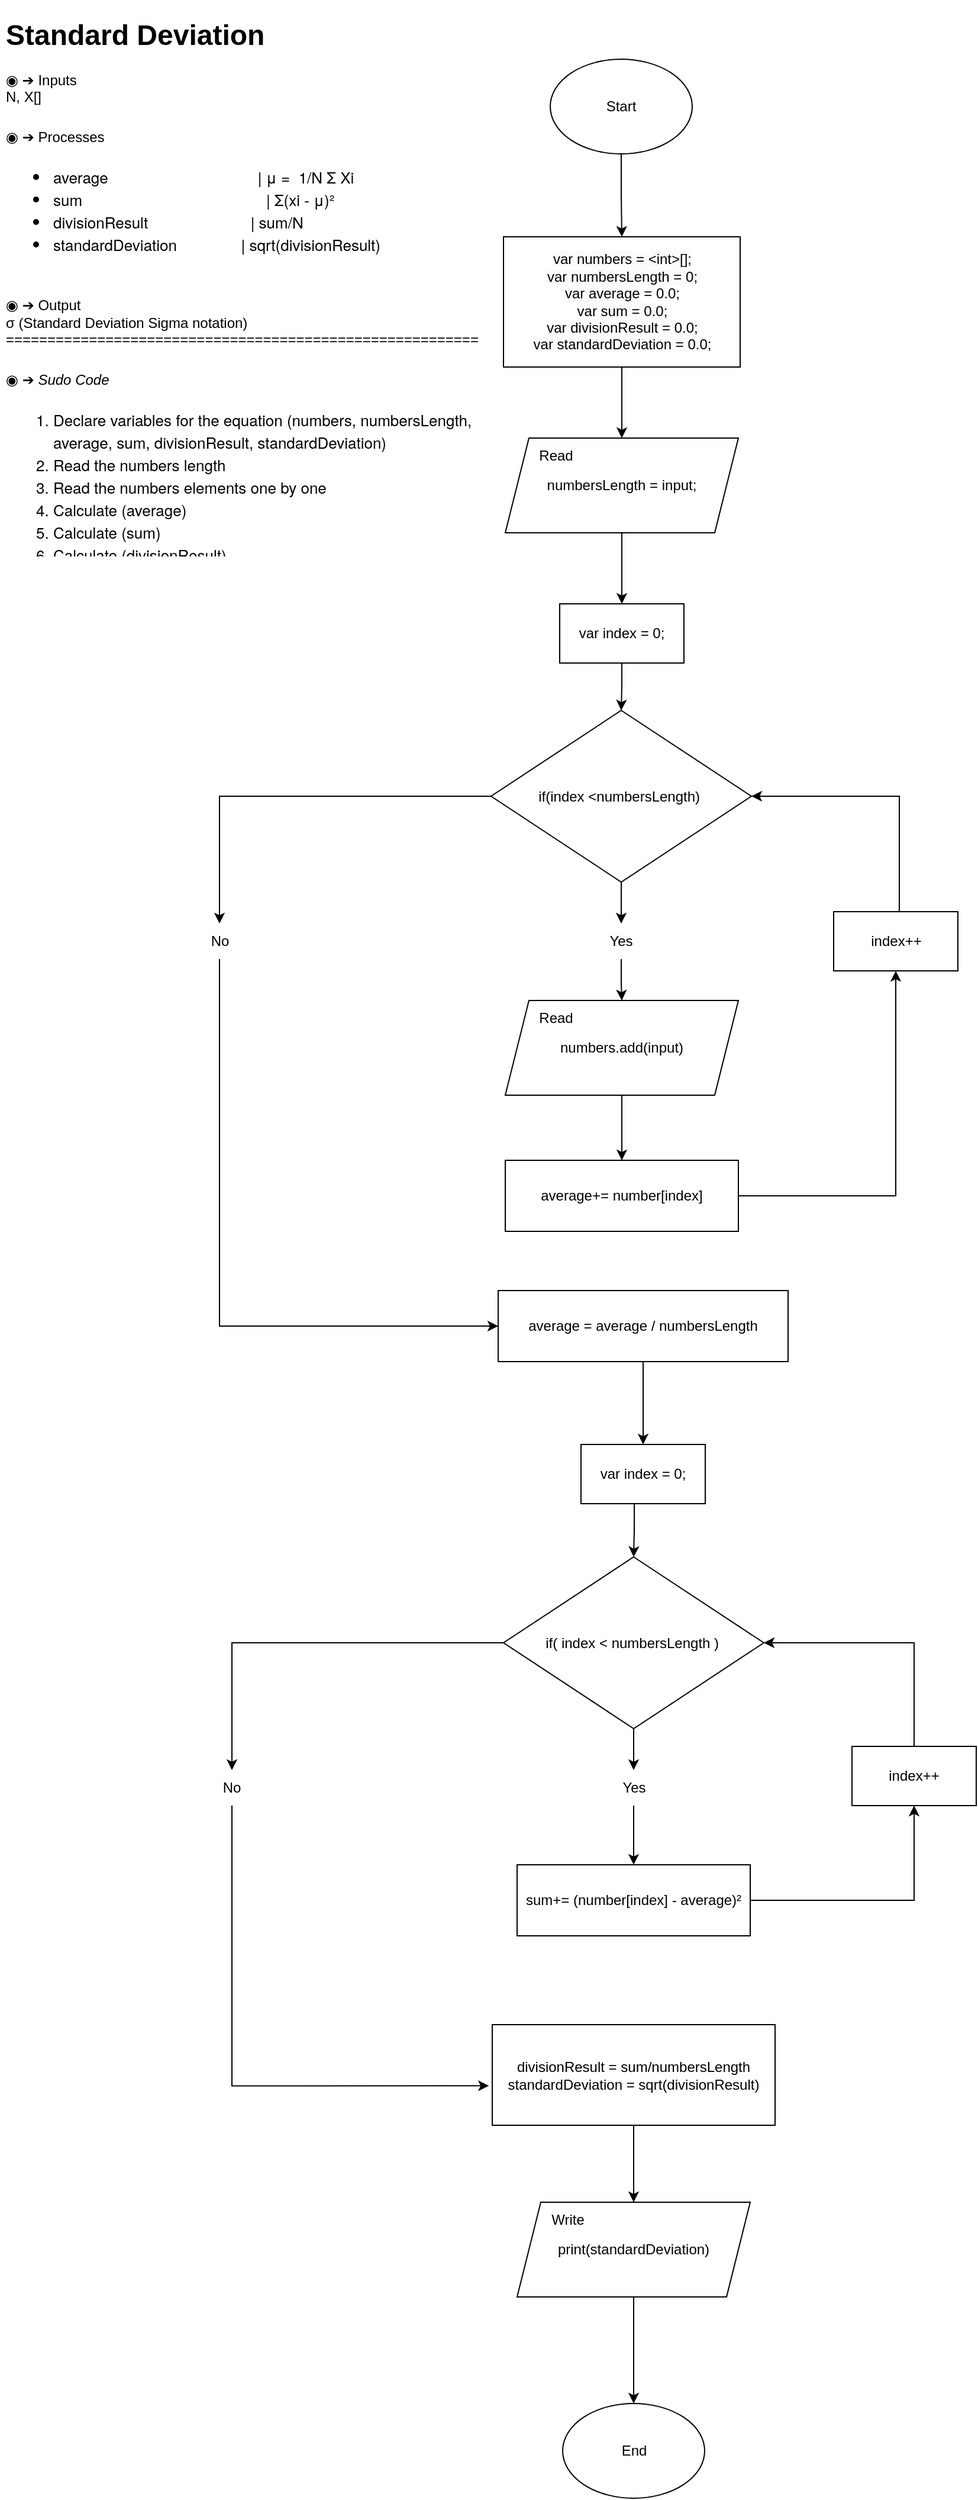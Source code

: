 <mxfile version="22.0.2" type="github">
  <diagram name="Page-1" id="HzESimphNa48oFsNRLRn">
    <mxGraphModel dx="2100" dy="1302" grid="1" gridSize="10" guides="1" tooltips="1" connect="1" arrows="1" fold="1" page="1" pageScale="1" pageWidth="850" pageHeight="1100" math="0" shadow="0">
      <root>
        <mxCell id="0" />
        <mxCell id="1" parent="0" />
        <mxCell id="MlUsrLtK6HDEdvxd8aA4-61" style="edgeStyle=orthogonalEdgeStyle;rounded=0;orthogonalLoop=1;jettySize=auto;html=1;" edge="1" parent="1" source="MlUsrLtK6HDEdvxd8aA4-1" target="MlUsrLtK6HDEdvxd8aA4-60">
          <mxGeometry relative="1" as="geometry" />
        </mxCell>
        <mxCell id="MlUsrLtK6HDEdvxd8aA4-1" value="Start" style="ellipse;whiteSpace=wrap;html=1;" vertex="1" parent="1">
          <mxGeometry x="465" y="50" width="120" height="80" as="geometry" />
        </mxCell>
        <mxCell id="MlUsrLtK6HDEdvxd8aA4-65" style="edgeStyle=orthogonalEdgeStyle;rounded=0;orthogonalLoop=1;jettySize=auto;html=1;" edge="1" parent="1" source="MlUsrLtK6HDEdvxd8aA4-5" target="MlUsrLtK6HDEdvxd8aA4-64">
          <mxGeometry relative="1" as="geometry" />
        </mxCell>
        <mxCell id="MlUsrLtK6HDEdvxd8aA4-5" value="numbersLength = input;" style="shape=parallelogram;perimeter=parallelogramPerimeter;whiteSpace=wrap;html=1;fixedSize=1;" vertex="1" parent="1">
          <mxGeometry x="427" y="370" width="197" height="80" as="geometry" />
        </mxCell>
        <mxCell id="MlUsrLtK6HDEdvxd8aA4-7" value="Read" style="text;html=1;strokeColor=none;fillColor=none;align=center;verticalAlign=middle;whiteSpace=wrap;rounded=0;" vertex="1" parent="1">
          <mxGeometry x="440" y="370" width="60" height="30" as="geometry" />
        </mxCell>
        <mxCell id="MlUsrLtK6HDEdvxd8aA4-13" style="edgeStyle=orthogonalEdgeStyle;rounded=0;orthogonalLoop=1;jettySize=auto;html=1;" edge="1" parent="1" source="MlUsrLtK6HDEdvxd8aA4-8" target="MlUsrLtK6HDEdvxd8aA4-12">
          <mxGeometry relative="1" as="geometry" />
        </mxCell>
        <mxCell id="MlUsrLtK6HDEdvxd8aA4-16" style="edgeStyle=orthogonalEdgeStyle;rounded=0;orthogonalLoop=1;jettySize=auto;html=1;entryX=0.5;entryY=0;entryDx=0;entryDy=0;" edge="1" parent="1" source="MlUsrLtK6HDEdvxd8aA4-8" target="MlUsrLtK6HDEdvxd8aA4-18">
          <mxGeometry relative="1" as="geometry">
            <mxPoint x="185.5" y="1020" as="targetPoint" />
          </mxGeometry>
        </mxCell>
        <mxCell id="MlUsrLtK6HDEdvxd8aA4-8" value="if(index &amp;lt;numbersLength)&amp;nbsp;" style="rhombus;whiteSpace=wrap;html=1;" vertex="1" parent="1">
          <mxGeometry x="415" y="600" width="220" height="145" as="geometry" />
        </mxCell>
        <mxCell id="MlUsrLtK6HDEdvxd8aA4-69" style="edgeStyle=orthogonalEdgeStyle;rounded=0;orthogonalLoop=1;jettySize=auto;html=1;exitX=1;exitY=0.5;exitDx=0;exitDy=0;" edge="1" parent="1" source="MlUsrLtK6HDEdvxd8aA4-55" target="MlUsrLtK6HDEdvxd8aA4-67">
          <mxGeometry relative="1" as="geometry" />
        </mxCell>
        <mxCell id="MlUsrLtK6HDEdvxd8aA4-110" style="edgeStyle=orthogonalEdgeStyle;rounded=0;orthogonalLoop=1;jettySize=auto;html=1;" edge="1" parent="1" source="MlUsrLtK6HDEdvxd8aA4-9" target="MlUsrLtK6HDEdvxd8aA4-55">
          <mxGeometry relative="1" as="geometry" />
        </mxCell>
        <mxCell id="MlUsrLtK6HDEdvxd8aA4-9" value="numbers.add(input)" style="shape=parallelogram;perimeter=parallelogramPerimeter;whiteSpace=wrap;html=1;fixedSize=1;" vertex="1" parent="1">
          <mxGeometry x="427" y="845" width="197" height="80" as="geometry" />
        </mxCell>
        <mxCell id="MlUsrLtK6HDEdvxd8aA4-10" value="Read" style="text;html=1;strokeColor=none;fillColor=none;align=center;verticalAlign=middle;whiteSpace=wrap;rounded=0;" vertex="1" parent="1">
          <mxGeometry x="440" y="845" width="60" height="30" as="geometry" />
        </mxCell>
        <mxCell id="MlUsrLtK6HDEdvxd8aA4-14" style="edgeStyle=orthogonalEdgeStyle;rounded=0;orthogonalLoop=1;jettySize=auto;html=1;" edge="1" parent="1" source="MlUsrLtK6HDEdvxd8aA4-12" target="MlUsrLtK6HDEdvxd8aA4-9">
          <mxGeometry relative="1" as="geometry" />
        </mxCell>
        <mxCell id="MlUsrLtK6HDEdvxd8aA4-12" value="Yes" style="text;html=1;strokeColor=none;fillColor=none;align=center;verticalAlign=middle;whiteSpace=wrap;rounded=0;" vertex="1" parent="1">
          <mxGeometry x="495" y="780" width="60" height="30" as="geometry" />
        </mxCell>
        <mxCell id="MlUsrLtK6HDEdvxd8aA4-111" style="edgeStyle=orthogonalEdgeStyle;rounded=0;orthogonalLoop=1;jettySize=auto;html=1;entryX=0;entryY=0.5;entryDx=0;entryDy=0;" edge="1" parent="1" source="MlUsrLtK6HDEdvxd8aA4-18" target="MlUsrLtK6HDEdvxd8aA4-58">
          <mxGeometry relative="1" as="geometry">
            <Array as="points">
              <mxPoint x="186" y="1120" />
            </Array>
          </mxGeometry>
        </mxCell>
        <mxCell id="MlUsrLtK6HDEdvxd8aA4-18" value="No" style="text;html=1;strokeColor=none;fillColor=none;align=center;verticalAlign=middle;whiteSpace=wrap;rounded=0;" vertex="1" parent="1">
          <mxGeometry x="155.5" y="780" width="60" height="30" as="geometry" />
        </mxCell>
        <mxCell id="MlUsrLtK6HDEdvxd8aA4-37" style="edgeStyle=orthogonalEdgeStyle;rounded=0;orthogonalLoop=1;jettySize=auto;html=1;entryX=1;entryY=0.5;entryDx=0;entryDy=0;exitX=0.5;exitY=0;exitDx=0;exitDy=0;" edge="1" parent="1" source="MlUsrLtK6HDEdvxd8aA4-67" target="MlUsrLtK6HDEdvxd8aA4-8">
          <mxGeometry relative="1" as="geometry">
            <mxPoint x="760" y="720" as="sourcePoint" />
            <Array as="points">
              <mxPoint x="760" y="673" />
            </Array>
          </mxGeometry>
        </mxCell>
        <mxCell id="MlUsrLtK6HDEdvxd8aA4-55" value="average+= number[index]" style="rounded=0;whiteSpace=wrap;html=1;" vertex="1" parent="1">
          <mxGeometry x="427" y="980" width="197" height="60" as="geometry" />
        </mxCell>
        <mxCell id="MlUsrLtK6HDEdvxd8aA4-100" style="edgeStyle=orthogonalEdgeStyle;rounded=0;orthogonalLoop=1;jettySize=auto;html=1;" edge="1" parent="1" source="MlUsrLtK6HDEdvxd8aA4-58" target="MlUsrLtK6HDEdvxd8aA4-97">
          <mxGeometry relative="1" as="geometry" />
        </mxCell>
        <mxCell id="MlUsrLtK6HDEdvxd8aA4-58" value="average = average / numbersLength" style="rounded=0;whiteSpace=wrap;html=1;" vertex="1" parent="1">
          <mxGeometry x="421" y="1090" width="245" height="60" as="geometry" />
        </mxCell>
        <mxCell id="MlUsrLtK6HDEdvxd8aA4-63" style="edgeStyle=orthogonalEdgeStyle;rounded=0;orthogonalLoop=1;jettySize=auto;html=1;" edge="1" parent="1" source="MlUsrLtK6HDEdvxd8aA4-60" target="MlUsrLtK6HDEdvxd8aA4-5">
          <mxGeometry relative="1" as="geometry" />
        </mxCell>
        <mxCell id="MlUsrLtK6HDEdvxd8aA4-60" value="&lt;span style=&quot;color: rgb(0, 0, 0); font-family: Helvetica; font-size: 12px; font-style: normal; font-variant-ligatures: normal; font-variant-caps: normal; font-weight: 400; letter-spacing: normal; orphans: 2; text-align: center; text-indent: 0px; text-transform: none; widows: 2; word-spacing: 0px; -webkit-text-stroke-width: 0px; background-color: rgb(251, 251, 251); text-decoration-thickness: initial; text-decoration-style: initial; text-decoration-color: initial; float: none; display: inline !important;&quot;&gt;var numbers =&amp;nbsp;&amp;lt;int&amp;gt;[];&lt;br&gt;&lt;/span&gt;&lt;span style=&quot;color: rgb(0, 0, 0); font-family: Helvetica; font-size: 12px; font-style: normal; font-variant-ligatures: normal; font-variant-caps: normal; font-weight: 400; letter-spacing: normal; orphans: 2; text-align: center; text-indent: 0px; text-transform: none; widows: 2; word-spacing: 0px; -webkit-text-stroke-width: 0px; background-color: rgb(251, 251, 251); text-decoration-thickness: initial; text-decoration-style: initial; text-decoration-color: initial; float: none; display: inline !important;&quot;&gt;var numbersLength&amp;nbsp;= 0;&lt;/span&gt;&lt;br style=&quot;border-color: var(--border-color); color: rgb(0, 0, 0); font-family: Helvetica; font-size: 12px; font-style: normal; font-variant-ligatures: normal; font-variant-caps: normal; font-weight: 400; letter-spacing: normal; orphans: 2; text-align: center; text-indent: 0px; text-transform: none; widows: 2; word-spacing: 0px; -webkit-text-stroke-width: 0px; background-color: rgb(251, 251, 251); text-decoration-thickness: initial; text-decoration-style: initial; text-decoration-color: initial; scroll-behavior: auto !important;&quot;&gt;&lt;span style=&quot;color: rgb(0, 0, 0); font-family: Helvetica; font-size: 12px; font-style: normal; font-variant-ligatures: normal; font-variant-caps: normal; font-weight: 400; letter-spacing: normal; orphans: 2; text-align: center; text-indent: 0px; text-transform: none; widows: 2; word-spacing: 0px; -webkit-text-stroke-width: 0px; background-color: rgb(251, 251, 251); text-decoration-thickness: initial; text-decoration-style: initial; text-decoration-color: initial; float: none; display: inline !important;&quot;&gt;var&amp;nbsp;average&lt;/span&gt;&lt;span style=&quot;border-color: var(--border-color); color: rgb(0, 0, 0); font-family: Helvetica; font-size: 12px; font-style: normal; font-variant-ligatures: normal; font-variant-caps: normal; font-weight: 400; letter-spacing: normal; orphans: 2; text-align: center; text-indent: 0px; text-transform: none; widows: 2; word-spacing: 0px; -webkit-text-stroke-width: 0px; background-color: initial; text-decoration-thickness: initial; text-decoration-style: initial; text-decoration-color: initial; scroll-behavior: auto !important;&quot;&gt;&amp;nbsp;= 0.0;&lt;/span&gt;&lt;br style=&quot;border-color: var(--border-color); color: rgb(0, 0, 0); font-family: Helvetica; font-size: 12px; font-style: normal; font-variant-ligatures: normal; font-variant-caps: normal; font-weight: 400; letter-spacing: normal; orphans: 2; text-align: center; text-indent: 0px; text-transform: none; widows: 2; word-spacing: 0px; -webkit-text-stroke-width: 0px; background-color: rgb(251, 251, 251); text-decoration-thickness: initial; text-decoration-style: initial; text-decoration-color: initial; scroll-behavior: auto !important;&quot;&gt;&lt;span style=&quot;color: rgb(0, 0, 0); font-family: Helvetica; font-size: 12px; font-style: normal; font-variant-ligatures: normal; font-variant-caps: normal; font-weight: 400; letter-spacing: normal; orphans: 2; text-align: center; text-indent: 0px; text-transform: none; widows: 2; word-spacing: 0px; -webkit-text-stroke-width: 0px; background-color: rgb(251, 251, 251); text-decoration-thickness: initial; text-decoration-style: initial; text-decoration-color: initial; float: none; display: inline !important;&quot;&gt;var sum&amp;nbsp;= 0.0;&lt;/span&gt;&lt;br style=&quot;border-color: var(--border-color); color: rgb(0, 0, 0); font-family: Helvetica; font-size: 12px; font-style: normal; font-variant-ligatures: normal; font-variant-caps: normal; font-weight: 400; letter-spacing: normal; orphans: 2; text-align: center; text-indent: 0px; text-transform: none; widows: 2; word-spacing: 0px; -webkit-text-stroke-width: 0px; background-color: rgb(251, 251, 251); text-decoration-thickness: initial; text-decoration-style: initial; text-decoration-color: initial; scroll-behavior: auto !important;&quot;&gt;&lt;span style=&quot;color: rgb(0, 0, 0); font-family: Helvetica; font-size: 12px; font-style: normal; font-variant-ligatures: normal; font-variant-caps: normal; font-weight: 400; letter-spacing: normal; orphans: 2; text-align: center; text-indent: 0px; text-transform: none; widows: 2; word-spacing: 0px; -webkit-text-stroke-width: 0px; background-color: rgb(251, 251, 251); text-decoration-thickness: initial; text-decoration-style: initial; text-decoration-color: initial; float: none; display: inline !important;&quot;&gt;var divisionResult&amp;nbsp;= 0.0;&lt;/span&gt;&lt;br style=&quot;border-color: var(--border-color); color: rgb(0, 0, 0); font-family: Helvetica; font-size: 12px; font-style: normal; font-variant-ligatures: normal; font-variant-caps: normal; font-weight: 400; letter-spacing: normal; orphans: 2; text-align: center; text-indent: 0px; text-transform: none; widows: 2; word-spacing: 0px; -webkit-text-stroke-width: 0px; background-color: rgb(251, 251, 251); text-decoration-thickness: initial; text-decoration-style: initial; text-decoration-color: initial; scroll-behavior: auto !important;&quot;&gt;&lt;span style=&quot;color: rgb(0, 0, 0); font-family: Helvetica; font-size: 12px; font-style: normal; font-variant-ligatures: normal; font-variant-caps: normal; font-weight: 400; letter-spacing: normal; orphans: 2; text-align: center; text-indent: 0px; text-transform: none; widows: 2; word-spacing: 0px; -webkit-text-stroke-width: 0px; background-color: rgb(251, 251, 251); text-decoration-thickness: initial; text-decoration-style: initial; text-decoration-color: initial; float: none; display: inline !important;&quot;&gt;var standardDeviation&amp;nbsp;= 0.0;&lt;/span&gt;" style="rounded=0;whiteSpace=wrap;html=1;" vertex="1" parent="1">
          <mxGeometry x="425.5" y="200" width="200" height="110" as="geometry" />
        </mxCell>
        <mxCell id="MlUsrLtK6HDEdvxd8aA4-66" style="edgeStyle=orthogonalEdgeStyle;rounded=0;orthogonalLoop=1;jettySize=auto;html=1;" edge="1" parent="1" source="MlUsrLtK6HDEdvxd8aA4-64" target="MlUsrLtK6HDEdvxd8aA4-8">
          <mxGeometry relative="1" as="geometry" />
        </mxCell>
        <mxCell id="MlUsrLtK6HDEdvxd8aA4-64" value="var index = 0;" style="rounded=0;whiteSpace=wrap;html=1;" vertex="1" parent="1">
          <mxGeometry x="473" y="510" width="105" height="50" as="geometry" />
        </mxCell>
        <mxCell id="MlUsrLtK6HDEdvxd8aA4-67" value="index++" style="rounded=0;whiteSpace=wrap;html=1;" vertex="1" parent="1">
          <mxGeometry x="704.5" y="770" width="105" height="50" as="geometry" />
        </mxCell>
        <mxCell id="MlUsrLtK6HDEdvxd8aA4-87" style="edgeStyle=orthogonalEdgeStyle;rounded=0;orthogonalLoop=1;jettySize=auto;html=1;exitX=0.429;exitY=0.96;exitDx=0;exitDy=0;exitPerimeter=0;" edge="1" source="MlUsrLtK6HDEdvxd8aA4-97" target="MlUsrLtK6HDEdvxd8aA4-90" parent="1">
          <mxGeometry relative="1" as="geometry">
            <mxPoint x="535.52" y="1285" as="sourcePoint" />
          </mxGeometry>
        </mxCell>
        <mxCell id="MlUsrLtK6HDEdvxd8aA4-88" style="edgeStyle=orthogonalEdgeStyle;rounded=0;orthogonalLoop=1;jettySize=auto;html=1;" edge="1" source="MlUsrLtK6HDEdvxd8aA4-90" target="MlUsrLtK6HDEdvxd8aA4-92" parent="1">
          <mxGeometry relative="1" as="geometry" />
        </mxCell>
        <mxCell id="MlUsrLtK6HDEdvxd8aA4-89" style="edgeStyle=orthogonalEdgeStyle;rounded=0;orthogonalLoop=1;jettySize=auto;html=1;entryX=0.5;entryY=0;entryDx=0;entryDy=0;" edge="1" source="MlUsrLtK6HDEdvxd8aA4-90" parent="1" target="MlUsrLtK6HDEdvxd8aA4-101">
          <mxGeometry relative="1" as="geometry">
            <mxPoint x="196" y="1495" as="targetPoint" />
          </mxGeometry>
        </mxCell>
        <mxCell id="MlUsrLtK6HDEdvxd8aA4-90" value="if( index &amp;lt; numbersLength )&amp;nbsp;" style="rhombus;whiteSpace=wrap;html=1;" vertex="1" parent="1">
          <mxGeometry x="425.5" y="1315" width="220" height="145" as="geometry" />
        </mxCell>
        <mxCell id="MlUsrLtK6HDEdvxd8aA4-91" style="edgeStyle=orthogonalEdgeStyle;rounded=0;orthogonalLoop=1;jettySize=auto;html=1;" edge="1" source="MlUsrLtK6HDEdvxd8aA4-92" target="MlUsrLtK6HDEdvxd8aA4-95" parent="1">
          <mxGeometry relative="1" as="geometry" />
        </mxCell>
        <mxCell id="MlUsrLtK6HDEdvxd8aA4-92" value="Yes" style="text;html=1;strokeColor=none;fillColor=none;align=center;verticalAlign=middle;whiteSpace=wrap;rounded=0;" vertex="1" parent="1">
          <mxGeometry x="505.5" y="1495" width="60" height="30" as="geometry" />
        </mxCell>
        <mxCell id="MlUsrLtK6HDEdvxd8aA4-94" style="edgeStyle=orthogonalEdgeStyle;rounded=0;orthogonalLoop=1;jettySize=auto;html=1;" edge="1" source="MlUsrLtK6HDEdvxd8aA4-95" target="MlUsrLtK6HDEdvxd8aA4-99" parent="1">
          <mxGeometry relative="1" as="geometry">
            <mxPoint x="773.5" y="1535" as="targetPoint" />
          </mxGeometry>
        </mxCell>
        <mxCell id="MlUsrLtK6HDEdvxd8aA4-95" value="sum+= (number[index] - average)²" style="rounded=0;whiteSpace=wrap;html=1;" vertex="1" parent="1">
          <mxGeometry x="437" y="1575" width="197" height="60" as="geometry" />
        </mxCell>
        <mxCell id="MlUsrLtK6HDEdvxd8aA4-106" style="edgeStyle=orthogonalEdgeStyle;rounded=0;orthogonalLoop=1;jettySize=auto;html=1;" edge="1" parent="1" source="MlUsrLtK6HDEdvxd8aA4-96" target="MlUsrLtK6HDEdvxd8aA4-103">
          <mxGeometry relative="1" as="geometry" />
        </mxCell>
        <mxCell id="MlUsrLtK6HDEdvxd8aA4-96" value="divisionResult&amp;nbsp;=&amp;nbsp;sum&lt;span style=&quot;background-color: initial;&quot;&gt;/&lt;/span&gt;numbersLength&lt;br&gt;standardDeviation =&amp;nbsp;sqrt(divisionResult)" style="rounded=0;whiteSpace=wrap;html=1;" vertex="1" parent="1">
          <mxGeometry x="416" y="1710" width="239" height="85" as="geometry" />
        </mxCell>
        <mxCell id="MlUsrLtK6HDEdvxd8aA4-97" value="var index = 0;" style="rounded=0;whiteSpace=wrap;html=1;" vertex="1" parent="1">
          <mxGeometry x="491" y="1220" width="105" height="50" as="geometry" />
        </mxCell>
        <mxCell id="MlUsrLtK6HDEdvxd8aA4-98" style="edgeStyle=orthogonalEdgeStyle;rounded=0;orthogonalLoop=1;jettySize=auto;html=1;entryX=1;entryY=0.5;entryDx=0;entryDy=0;exitX=0.5;exitY=0;exitDx=0;exitDy=0;" edge="1" source="MlUsrLtK6HDEdvxd8aA4-99" target="MlUsrLtK6HDEdvxd8aA4-90" parent="1">
          <mxGeometry relative="1" as="geometry">
            <mxPoint x="773.467" y="1485" as="sourcePoint" />
            <Array as="points">
              <mxPoint x="773" y="1388" />
            </Array>
          </mxGeometry>
        </mxCell>
        <mxCell id="MlUsrLtK6HDEdvxd8aA4-99" value="index++" style="rounded=0;whiteSpace=wrap;html=1;" vertex="1" parent="1">
          <mxGeometry x="720" y="1475" width="105" height="50" as="geometry" />
        </mxCell>
        <mxCell id="MlUsrLtK6HDEdvxd8aA4-101" value="No" style="text;html=1;strokeColor=none;fillColor=none;align=center;verticalAlign=middle;whiteSpace=wrap;rounded=0;" vertex="1" parent="1">
          <mxGeometry x="166" y="1495" width="60" height="30" as="geometry" />
        </mxCell>
        <mxCell id="MlUsrLtK6HDEdvxd8aA4-102" style="edgeStyle=orthogonalEdgeStyle;rounded=0;orthogonalLoop=1;jettySize=auto;html=1;entryX=-0.012;entryY=0.608;entryDx=0;entryDy=0;entryPerimeter=0;" edge="1" parent="1" source="MlUsrLtK6HDEdvxd8aA4-101" target="MlUsrLtK6HDEdvxd8aA4-96">
          <mxGeometry relative="1" as="geometry">
            <Array as="points">
              <mxPoint x="196" y="1762" />
            </Array>
          </mxGeometry>
        </mxCell>
        <mxCell id="MlUsrLtK6HDEdvxd8aA4-107" style="edgeStyle=orthogonalEdgeStyle;rounded=0;orthogonalLoop=1;jettySize=auto;html=1;" edge="1" parent="1" source="MlUsrLtK6HDEdvxd8aA4-103" target="MlUsrLtK6HDEdvxd8aA4-105">
          <mxGeometry relative="1" as="geometry" />
        </mxCell>
        <mxCell id="MlUsrLtK6HDEdvxd8aA4-103" value="print(standardDeviation)" style="shape=parallelogram;perimeter=parallelogramPerimeter;whiteSpace=wrap;html=1;fixedSize=1;" vertex="1" parent="1">
          <mxGeometry x="437" y="1860" width="197" height="80" as="geometry" />
        </mxCell>
        <mxCell id="MlUsrLtK6HDEdvxd8aA4-104" value="Write" style="text;html=1;strokeColor=none;fillColor=none;align=center;verticalAlign=middle;whiteSpace=wrap;rounded=0;" vertex="1" parent="1">
          <mxGeometry x="450" y="1860" width="60" height="30" as="geometry" />
        </mxCell>
        <mxCell id="MlUsrLtK6HDEdvxd8aA4-105" value="End" style="ellipse;whiteSpace=wrap;html=1;" vertex="1" parent="1">
          <mxGeometry x="475.5" y="2030" width="120" height="80" as="geometry" />
        </mxCell>
        <mxCell id="MlUsrLtK6HDEdvxd8aA4-109" value="&lt;h1&gt;Standard Deviation&lt;/h1&gt;&lt;div&gt;◉ ➔&lt;i&gt; &lt;/i&gt;Inputs&lt;br&gt;N, X[]&lt;p style=&quot;margin: 0px; font-variant-numeric: normal; font-variant-east-asian: normal; font-variant-alternates: normal; font-kerning: auto; font-optical-sizing: auto; font-feature-settings: normal; font-variation-settings: normal; font-stretch: normal; font-size: 13px; line-height: normal; font-family: &amp;quot;Helvetica Neue&amp;quot;; min-height: 15px;&quot; class=&quot;p2&quot;&gt;&lt;br&gt;&lt;/p&gt;◉ &lt;span style=&quot;font-variant-numeric: normal; font-variant-east-asian: normal; font-variant-alternates: normal; font-kerning: auto; font-optical-sizing: auto; font-feature-settings: normal; font-variation-settings: normal; font-stretch: normal; line-height: normal; font-family: &amp;quot;Zapf Dingbats&amp;quot;;&quot; class=&quot;s1&quot;&gt;➔&lt;/span&gt;&lt;i&gt; &lt;/i&gt;Processes&lt;ul style=&quot;font-size: medium;&quot; class=&quot;ul1&quot;&gt;&lt;li style=&quot;margin: 0px; font-variant-numeric: normal; font-variant-east-asian: normal; font-variant-alternates: normal; font-kerning: auto; font-optical-sizing: auto; font-feature-settings: normal; font-variation-settings: normal; font-stretch: normal; font-size: 13px; line-height: normal; font-family: &amp;quot;Helvetica Neue&amp;quot;;&quot; class=&quot;li1&quot;&gt;&lt;span style=&quot;font-variant-numeric: normal; font-variant-east-asian: normal; font-variant-alternates: normal; font-kerning: auto; font-optical-sizing: auto; font-feature-settings: normal; font-variation-settings: normal; font-stretch: normal; font-size: 9px; line-height: normal; font-family: Menlo;&quot; class=&quot;s2&quot;&gt;&lt;/span&gt;average &lt;span class=&quot;Apple-converted-space&quot;&gt;&amp;nbsp; &amp;nbsp; &amp;nbsp; &amp;nbsp; &amp;nbsp; &amp;nbsp; &amp;nbsp; &amp;nbsp; &amp;nbsp; &amp;nbsp; &amp;nbsp; &amp;nbsp; &amp;nbsp; &amp;nbsp; &amp;nbsp; &amp;nbsp; &amp;nbsp; &lt;/span&gt;| μ =&lt;span class=&quot;Apple-converted-space&quot;&gt;&amp;nbsp; &lt;/span&gt;1/N Σ Xi&lt;/li&gt;&lt;li style=&quot;margin: 0px; font-variant-numeric: normal; font-variant-east-asian: normal; font-variant-alternates: normal; font-kerning: auto; font-optical-sizing: auto; font-feature-settings: normal; font-variation-settings: normal; font-stretch: normal; font-size: 13px; line-height: normal; font-family: &amp;quot;Helvetica Neue&amp;quot;;&quot; class=&quot;li1&quot;&gt;&lt;span style=&quot;font-variant-numeric: normal; font-variant-east-asian: normal; font-variant-alternates: normal; font-kerning: auto; font-optical-sizing: auto; font-feature-settings: normal; font-variation-settings: normal; font-stretch: normal; font-size: 9px; line-height: normal; font-family: Menlo;&quot; class=&quot;s2&quot;&gt;&lt;/span&gt;sum &lt;span class=&quot;Apple-converted-space&quot;&gt;&amp;nbsp; &amp;nbsp; &amp;nbsp; &amp;nbsp; &amp;nbsp; &amp;nbsp; &amp;nbsp; &amp;nbsp; &amp;nbsp; &amp;nbsp; &amp;nbsp; &amp;nbsp; &amp;nbsp; &amp;nbsp; &amp;nbsp; &amp;nbsp; &amp;nbsp; &amp;nbsp; &amp;nbsp; &amp;nbsp; &amp;nbsp; &lt;/span&gt;| Σ(xi - μ)²&lt;/li&gt;&lt;li style=&quot;margin: 0px; font-variant-numeric: normal; font-variant-east-asian: normal; font-variant-alternates: normal; font-kerning: auto; font-optical-sizing: auto; font-feature-settings: normal; font-variation-settings: normal; font-stretch: normal; font-size: 13px; line-height: normal; font-family: &amp;quot;Helvetica Neue&amp;quot;;&quot; class=&quot;li1&quot;&gt;&lt;span style=&quot;font-variant-numeric: normal; font-variant-east-asian: normal; font-variant-alternates: normal; font-kerning: auto; font-optical-sizing: auto; font-feature-settings: normal; font-variation-settings: normal; font-stretch: normal; font-size: 9px; line-height: normal; font-family: Menlo;&quot; class=&quot;s2&quot;&gt;&lt;/span&gt;divisionResult&lt;span class=&quot;Apple-converted-space&quot;&gt;&amp;nbsp; &amp;nbsp; &amp;nbsp; &amp;nbsp; &amp;nbsp; &amp;nbsp; &amp;nbsp; &amp;nbsp; &amp;nbsp; &amp;nbsp; &amp;nbsp; &amp;nbsp; &lt;/span&gt;| sum/N&lt;/li&gt;&lt;li style=&quot;margin: 0px; font-variant-numeric: normal; font-variant-east-asian: normal; font-variant-alternates: normal; font-kerning: auto; font-optical-sizing: auto; font-feature-settings: normal; font-variation-settings: normal; font-stretch: normal; font-size: 13px; line-height: normal; font-family: &amp;quot;Helvetica Neue&amp;quot;;&quot; class=&quot;li1&quot;&gt;&lt;span style=&quot;font-variant-numeric: normal; font-variant-east-asian: normal; font-variant-alternates: normal; font-kerning: auto; font-optical-sizing: auto; font-feature-settings: normal; font-variation-settings: normal; font-stretch: normal; font-size: 9px; line-height: normal; font-family: Menlo;&quot; class=&quot;s2&quot;&gt;&lt;/span&gt;standardDeviation &lt;span class=&quot;Apple-converted-space&quot;&gt;&amp;nbsp; &amp;nbsp; &amp;nbsp; &amp;nbsp; &amp;nbsp; &amp;nbsp; &amp;nbsp; &lt;/span&gt;| sqrt(divisionResult)&lt;/li&gt;&lt;/ul&gt;&lt;p style=&quot;margin: 0px; font-variant-numeric: normal; font-variant-east-asian: normal; font-variant-alternates: normal; font-kerning: auto; font-optical-sizing: auto; font-feature-settings: normal; font-variation-settings: normal; font-stretch: normal; font-size: 13px; line-height: normal; font-family: &amp;quot;Helvetica Neue&amp;quot;; min-height: 15px;&quot; class=&quot;p2&quot;&gt;&lt;br&gt;&lt;/p&gt;◉ &lt;span style=&quot;font-variant-numeric: normal; font-variant-east-asian: normal; font-variant-alternates: normal; font-kerning: auto; font-optical-sizing: auto; font-feature-settings: normal; font-variation-settings: normal; font-stretch: normal; line-height: normal; font-family: &amp;quot;Zapf Dingbats&amp;quot;;&quot; class=&quot;s1&quot;&gt;➔&lt;/span&gt;&lt;i&gt; &lt;/i&gt;Output&lt;br&gt;σ (Standard Deviation Sigma notation)&lt;/div&gt;&lt;div&gt;=========================================================&lt;br&gt;&lt;p style=&quot;margin: 0px; font-variant-numeric: normal; font-variant-east-asian: normal; font-variant-alternates: normal; font-kerning: auto; font-optical-sizing: auto; font-feature-settings: normal; font-variation-settings: normal; font-stretch: normal; font-size: 13px; line-height: normal; font-family: &amp;quot;Helvetica Neue&amp;quot;; min-height: 15px;&quot; class=&quot;p2&quot;&gt;&lt;br&gt;&lt;/p&gt;◉ &lt;span style=&quot;font-variant-numeric: normal; font-variant-east-asian: normal; font-variant-alternates: normal; font-kerning: auto; font-optical-sizing: auto; font-feature-settings: normal; font-variation-settings: normal; font-stretch: normal; line-height: normal; font-family: &amp;quot;Zapf Dingbats&amp;quot;;&quot; class=&quot;s1&quot;&gt;➔&lt;/span&gt;&lt;i&gt; Sudo Code&lt;/i&gt;&lt;ol style=&quot;font-size: medium;&quot; class=&quot;ol1&quot;&gt;&lt;li style=&quot;margin: 0px; font-variant-numeric: normal; font-variant-east-asian: normal; font-variant-alternates: normal; font-kerning: auto; font-optical-sizing: auto; font-feature-settings: normal; font-variation-settings: normal; font-stretch: normal; font-size: 13px; line-height: normal; font-family: &amp;quot;Helvetica Neue&amp;quot;;&quot; class=&quot;li1&quot;&gt;Declare variables for the equation (numbers, numbersLength, average, sum, divisionResult, standardDeviation)&lt;/li&gt;&lt;li style=&quot;margin: 0px; font-variant-numeric: normal; font-variant-east-asian: normal; font-variant-alternates: normal; font-kerning: auto; font-optical-sizing: auto; font-feature-settings: normal; font-variation-settings: normal; font-stretch: normal; font-size: 13px; line-height: normal; font-family: &amp;quot;Helvetica Neue&amp;quot;;&quot; class=&quot;li1&quot;&gt;Read the numbers length&lt;/li&gt;&lt;li style=&quot;margin: 0px; font-variant-numeric: normal; font-variant-east-asian: normal; font-variant-alternates: normal; font-kerning: auto; font-optical-sizing: auto; font-feature-settings: normal; font-variation-settings: normal; font-stretch: normal; font-size: 13px; line-height: normal; font-family: &amp;quot;Helvetica Neue&amp;quot;;&quot; class=&quot;li1&quot;&gt;Read the numbers elements one by one&lt;/li&gt;&lt;li style=&quot;margin: 0px; font-variant-numeric: normal; font-variant-east-asian: normal; font-variant-alternates: normal; font-kerning: auto; font-optical-sizing: auto; font-feature-settings: normal; font-variation-settings: normal; font-stretch: normal; font-size: 13px; line-height: normal; font-family: &amp;quot;Helvetica Neue&amp;quot;;&quot; class=&quot;li1&quot;&gt;Calculate (average)&lt;/li&gt;&lt;li style=&quot;margin: 0px; font-variant-numeric: normal; font-variant-east-asian: normal; font-variant-alternates: normal; font-kerning: auto; font-optical-sizing: auto; font-feature-settings: normal; font-variation-settings: normal; font-stretch: normal; font-size: 13px; line-height: normal; font-family: &amp;quot;Helvetica Neue&amp;quot;;&quot; class=&quot;li1&quot;&gt;Calculate (sum)&lt;/li&gt;&lt;li style=&quot;margin: 0px; font-variant-numeric: normal; font-variant-east-asian: normal; font-variant-alternates: normal; font-kerning: auto; font-optical-sizing: auto; font-feature-settings: normal; font-variation-settings: normal; font-stretch: normal; font-size: 13px; line-height: normal; font-family: &amp;quot;Helvetica Neue&amp;quot;;&quot; class=&quot;li1&quot;&gt;Calculate (divisionResult)&lt;/li&gt;&lt;li style=&quot;margin: 0px; font-variant-numeric: normal; font-variant-east-asian: normal; font-variant-alternates: normal; font-kerning: auto; font-optical-sizing: auto; font-feature-settings: normal; font-variation-settings: normal; font-stretch: normal; font-size: 13px; line-height: normal; font-family: &amp;quot;Helvetica Neue&amp;quot;;&quot; class=&quot;li1&quot;&gt;Calculate (standardDeviation)&lt;/li&gt;&lt;li style=&quot;margin: 0px; font-variant-numeric: normal; font-variant-east-asian: normal; font-variant-alternates: normal; font-kerning: auto; font-optical-sizing: auto; font-feature-settings: normal; font-variation-settings: normal; font-stretch: normal; font-size: 13px; line-height: normal; font-family: &amp;quot;Helvetica Neue&amp;quot;;&quot; class=&quot;li1&quot;&gt;Print the result&lt;/li&gt;&lt;/ol&gt;&lt;/div&gt;" style="text;html=1;strokeColor=none;fillColor=none;spacing=5;spacingTop=-20;whiteSpace=wrap;overflow=hidden;rounded=0;" vertex="1" parent="1">
          <mxGeometry y="10" width="410" height="460" as="geometry" />
        </mxCell>
      </root>
    </mxGraphModel>
  </diagram>
</mxfile>
